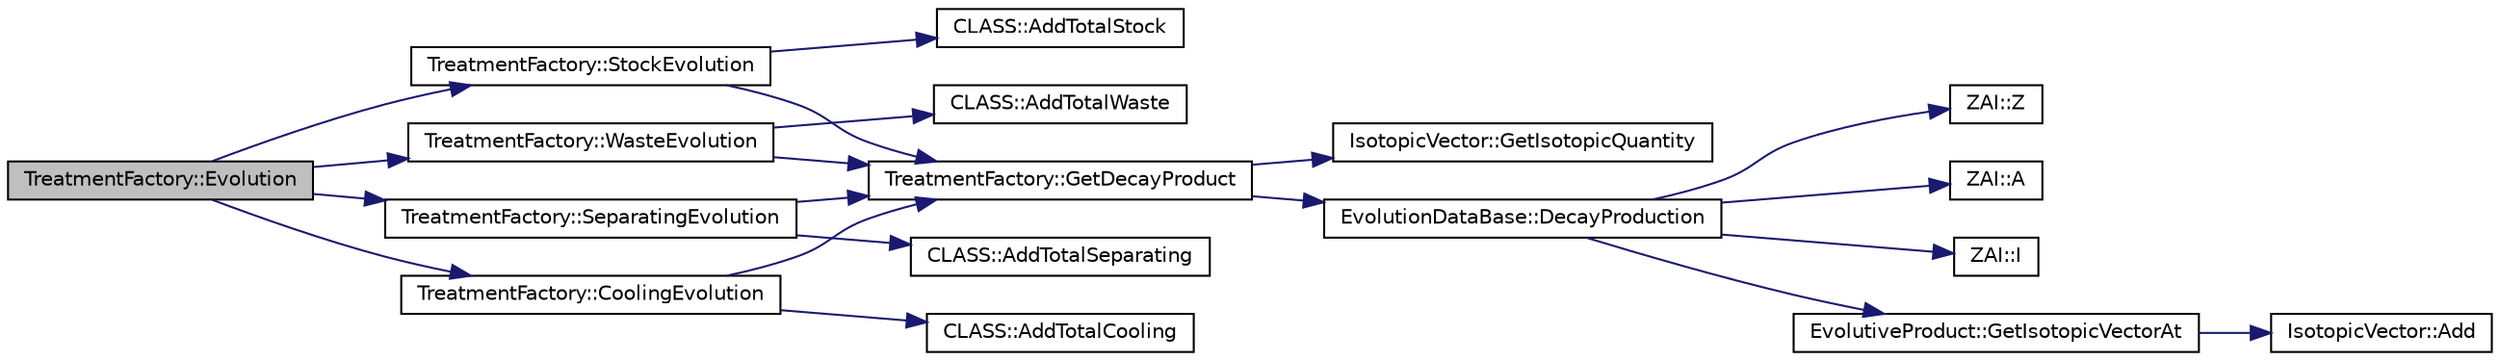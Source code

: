digraph G
{
  edge [fontname="Helvetica",fontsize="10",labelfontname="Helvetica",labelfontsize="10"];
  node [fontname="Helvetica",fontsize="10",shape=record];
  rankdir="LR";
  Node1 [label="TreatmentFactory::Evolution",height=0.2,width=0.4,color="black", fillcolor="grey75", style="filled" fontcolor="black"];
  Node1 -> Node2 [color="midnightblue",fontsize="10",style="solid",fontname="Helvetica"];
  Node2 [label="TreatmentFactory::WasteEvolution",height=0.2,width=0.4,color="black", fillcolor="white", style="filled",URL="$class_treatment_factory.html#accd667ba88120e7d8f2da7d07e25dc57",tooltip="Deal the Waste Decay Evolution."];
  Node2 -> Node3 [color="midnightblue",fontsize="10",style="solid",fontname="Helvetica"];
  Node3 [label="TreatmentFactory::GetDecayProduct",height=0.2,width=0.4,color="black", fillcolor="white", style="filled",URL="$class_treatment_factory.html#a87686aa3bee9be038d3378da99b85fff",tooltip="Get IsotopicVector Decay at the t time."];
  Node3 -> Node4 [color="midnightblue",fontsize="10",style="solid",fontname="Helvetica"];
  Node4 [label="IsotopicVector::GetIsotopicQuantity",height=0.2,width=0.4,color="black", fillcolor="white", style="filled",URL="$class_isotopic_vector.html#a0b65f2635da76635c97ddc39faad22bb",tooltip="Return the IVQuantity map."];
  Node3 -> Node5 [color="midnightblue",fontsize="10",style="solid",fontname="Helvetica"];
  Node5 [label="EvolutionDataBase::DecayProduction",height=0.2,width=0.4,color="black", fillcolor="white", style="filled",URL="$class_evolution_data_base.html#ad01b9d1f78010288126152695e954568",tooltip="Return the Product IsotopicVector evolution from zai during a dt time."];
  Node5 -> Node6 [color="midnightblue",fontsize="10",style="solid",fontname="Helvetica"];
  Node6 [label="ZAI::Z",height=0.2,width=0.4,color="black", fillcolor="white", style="filled",URL="$class_z_a_i.html#aaf5ea148963117c48d4f195e8dad1583",tooltip="returns the number of protons"];
  Node5 -> Node7 [color="midnightblue",fontsize="10",style="solid",fontname="Helvetica"];
  Node7 [label="ZAI::A",height=0.2,width=0.4,color="black", fillcolor="white", style="filled",URL="$class_z_a_i.html#af4ac318886bf1a8d26518c25d34dc1c9",tooltip="returns the number of nucleons"];
  Node5 -> Node8 [color="midnightblue",fontsize="10",style="solid",fontname="Helvetica"];
  Node8 [label="ZAI::I",height=0.2,width=0.4,color="black", fillcolor="white", style="filled",URL="$class_z_a_i.html#a00176bf5dbe0d6f39f587a6d225390c3",tooltip="returns the Isomeric State"];
  Node5 -> Node9 [color="midnightblue",fontsize="10",style="solid",fontname="Helvetica"];
  Node9 [label="EvolutiveProduct::GetIsotopicVectorAt",height=0.2,width=0.4,color="black", fillcolor="white", style="filled",URL="$class_evolutive_product.html#ad701e725b358763a1dd2f6d6e3a19721",tooltip="Return the Product IsotopicVector evolution TGraphErrors."];
  Node9 -> Node10 [color="midnightblue",fontsize="10",style="solid",fontname="Helvetica"];
  Node10 [label="IsotopicVector::Add",height=0.2,width=0.4,color="black", fillcolor="white", style="filled",URL="$class_isotopic_vector.html#a3931b0fa08d48ef9a731e7672e86c9fd",tooltip="Add Quantity gramme of the ZAI Element."];
  Node2 -> Node11 [color="midnightblue",fontsize="10",style="solid",fontname="Helvetica"];
  Node11 [label="CLASS::AddTotalWaste",height=0.2,width=0.4,color="black", fillcolor="white", style="filled",URL="$class_c_l_a_s_s.html#a65e6d00c641f709fe3beb35bdc5187fe"];
  Node1 -> Node12 [color="midnightblue",fontsize="10",style="solid",fontname="Helvetica"];
  Node12 [label="TreatmentFactory::StockEvolution",height=0.2,width=0.4,color="black", fillcolor="white", style="filled",URL="$class_treatment_factory.html#ab2ab74647f96a0d55c2da06a0fd98ac8",tooltip="Deal the Stock Decay Evolution."];
  Node12 -> Node3 [color="midnightblue",fontsize="10",style="solid",fontname="Helvetica"];
  Node12 -> Node13 [color="midnightblue",fontsize="10",style="solid",fontname="Helvetica"];
  Node13 [label="CLASS::AddTotalStock",height=0.2,width=0.4,color="black", fillcolor="white", style="filled",URL="$class_c_l_a_s_s.html#a56d5baf9e2fb22a148a34f134e5ea87e"];
  Node1 -> Node14 [color="midnightblue",fontsize="10",style="solid",fontname="Helvetica"];
  Node14 [label="TreatmentFactory::SeparatingEvolution",height=0.2,width=0.4,color="black", fillcolor="white", style="filled",URL="$class_treatment_factory.html#afb051dd3f5cb0253c07daffb5f636787",tooltip="Deal the Separating IV Decay Evolution and then send it to stock."];
  Node14 -> Node3 [color="midnightblue",fontsize="10",style="solid",fontname="Helvetica"];
  Node14 -> Node15 [color="midnightblue",fontsize="10",style="solid",fontname="Helvetica"];
  Node15 [label="CLASS::AddTotalSeparating",height=0.2,width=0.4,color="black", fillcolor="white", style="filled",URL="$class_c_l_a_s_s.html#a62834294b330c718aadcb9564281a106"];
  Node1 -> Node16 [color="midnightblue",fontsize="10",style="solid",fontname="Helvetica"];
  Node16 [label="TreatmentFactory::CoolingEvolution",height=0.2,width=0.4,color="black", fillcolor="white", style="filled",URL="$class_treatment_factory.html#a7bc2e774abb02f71df62bb30e5e6735b",tooltip="Deal the cooling and then send it to Separation."];
  Node16 -> Node3 [color="midnightblue",fontsize="10",style="solid",fontname="Helvetica"];
  Node16 -> Node17 [color="midnightblue",fontsize="10",style="solid",fontname="Helvetica"];
  Node17 [label="CLASS::AddTotalCooling",height=0.2,width=0.4,color="black", fillcolor="white", style="filled",URL="$class_c_l_a_s_s.html#ad1864aa27159ef57dbdc4e364c1cbc69"];
}
